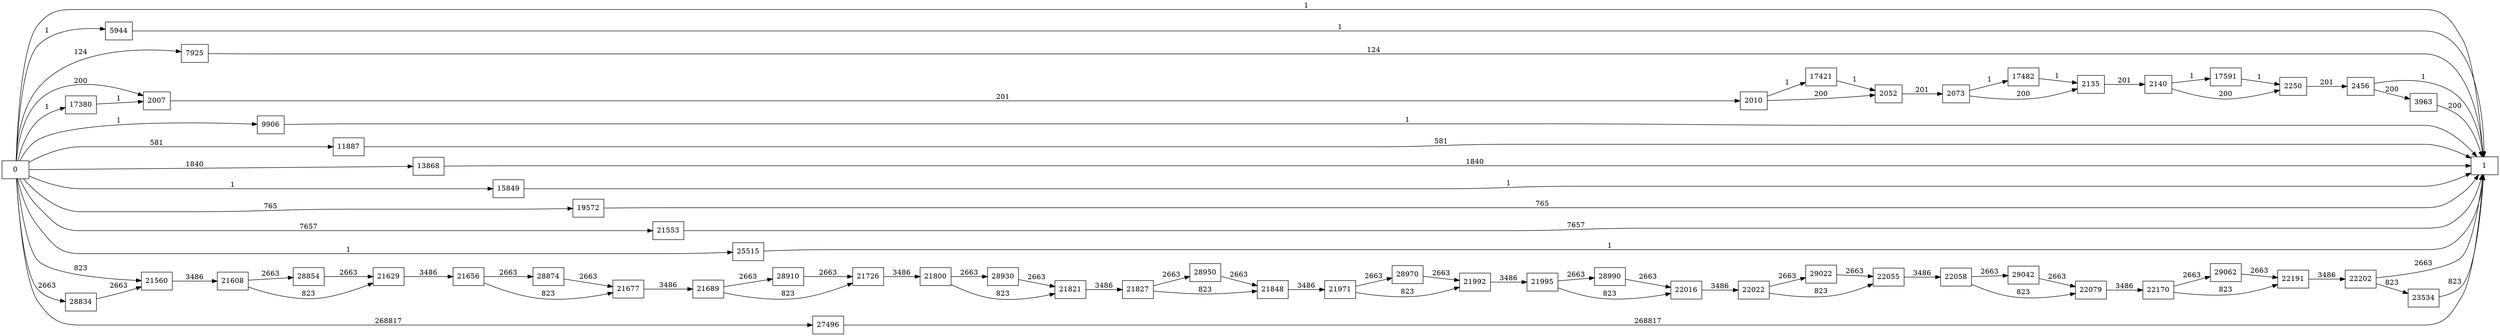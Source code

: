 digraph {
	graph [rankdir=LR]
	node [shape=rectangle]
	2007 -> 2010 [label=201]
	2010 -> 2052 [label=200]
	2010 -> 17421 [label=1]
	2052 -> 2073 [label=201]
	2073 -> 2135 [label=200]
	2073 -> 17482 [label=1]
	2135 -> 2140 [label=201]
	2140 -> 2250 [label=200]
	2140 -> 17591 [label=1]
	2250 -> 2456 [label=201]
	2456 -> 1 [label=1]
	2456 -> 3963 [label=200]
	3963 -> 1 [label=200]
	5944 -> 1 [label=1]
	7925 -> 1 [label=124]
	9906 -> 1 [label=1]
	11887 -> 1 [label=581]
	13868 -> 1 [label=1840]
	15849 -> 1 [label=1]
	17380 -> 2007 [label=1]
	17421 -> 2052 [label=1]
	17482 -> 2135 [label=1]
	17591 -> 2250 [label=1]
	19572 -> 1 [label=765]
	21553 -> 1 [label=7657]
	21560 -> 21608 [label=3486]
	21608 -> 21629 [label=823]
	21608 -> 28854 [label=2663]
	21629 -> 21656 [label=3486]
	21656 -> 21677 [label=823]
	21656 -> 28874 [label=2663]
	21677 -> 21689 [label=3486]
	21689 -> 21726 [label=823]
	21689 -> 28910 [label=2663]
	21726 -> 21800 [label=3486]
	21800 -> 21821 [label=823]
	21800 -> 28930 [label=2663]
	21821 -> 21827 [label=3486]
	21827 -> 21848 [label=823]
	21827 -> 28950 [label=2663]
	21848 -> 21971 [label=3486]
	21971 -> 21992 [label=823]
	21971 -> 28970 [label=2663]
	21992 -> 21995 [label=3486]
	21995 -> 22016 [label=823]
	21995 -> 28990 [label=2663]
	22016 -> 22022 [label=3486]
	22022 -> 22055 [label=823]
	22022 -> 29022 [label=2663]
	22055 -> 22058 [label=3486]
	22058 -> 22079 [label=823]
	22058 -> 29042 [label=2663]
	22079 -> 22170 [label=3486]
	22170 -> 22191 [label=823]
	22170 -> 29062 [label=2663]
	22191 -> 22202 [label=3486]
	22202 -> 1 [label=2663]
	22202 -> 23534 [label=823]
	23534 -> 1 [label=823]
	25515 -> 1 [label=1]
	27496 -> 1 [label=268817]
	28834 -> 21560 [label=2663]
	28854 -> 21629 [label=2663]
	28874 -> 21677 [label=2663]
	28910 -> 21726 [label=2663]
	28930 -> 21821 [label=2663]
	28950 -> 21848 [label=2663]
	28970 -> 21992 [label=2663]
	28990 -> 22016 [label=2663]
	29022 -> 22055 [label=2663]
	29042 -> 22079 [label=2663]
	29062 -> 22191 [label=2663]
	0 -> 1 [label=1]
	0 -> 2007 [label=200]
	0 -> 5944 [label=1]
	0 -> 7925 [label=124]
	0 -> 9906 [label=1]
	0 -> 11887 [label=581]
	0 -> 13868 [label=1840]
	0 -> 15849 [label=1]
	0 -> 17380 [label=1]
	0 -> 19572 [label=765]
	0 -> 21553 [label=7657]
	0 -> 21560 [label=823]
	0 -> 25515 [label=1]
	0 -> 27496 [label=268817]
	0 -> 28834 [label=2663]
}
